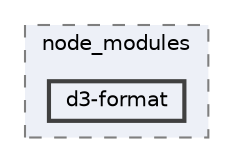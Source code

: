 digraph "C:/Users/arisc/OneDrive/Documents/GitHub/FINAL/EcoEats-Project/node_modules/d3-format"
{
 // LATEX_PDF_SIZE
  bgcolor="transparent";
  edge [fontname=Helvetica,fontsize=10,labelfontname=Helvetica,labelfontsize=10];
  node [fontname=Helvetica,fontsize=10,shape=box,height=0.2,width=0.4];
  compound=true
  subgraph clusterdir_5091f2b68170d33f954320199e2fed0a {
    graph [ bgcolor="#edf0f7", pencolor="grey50", label="node_modules", fontname=Helvetica,fontsize=10 style="filled,dashed", URL="dir_5091f2b68170d33f954320199e2fed0a.html",tooltip=""]
  dir_f8b672e075947195ffede8ed18284a9b [label="d3-format", fillcolor="#edf0f7", color="grey25", style="filled,bold", URL="dir_f8b672e075947195ffede8ed18284a9b.html",tooltip=""];
  }
}
